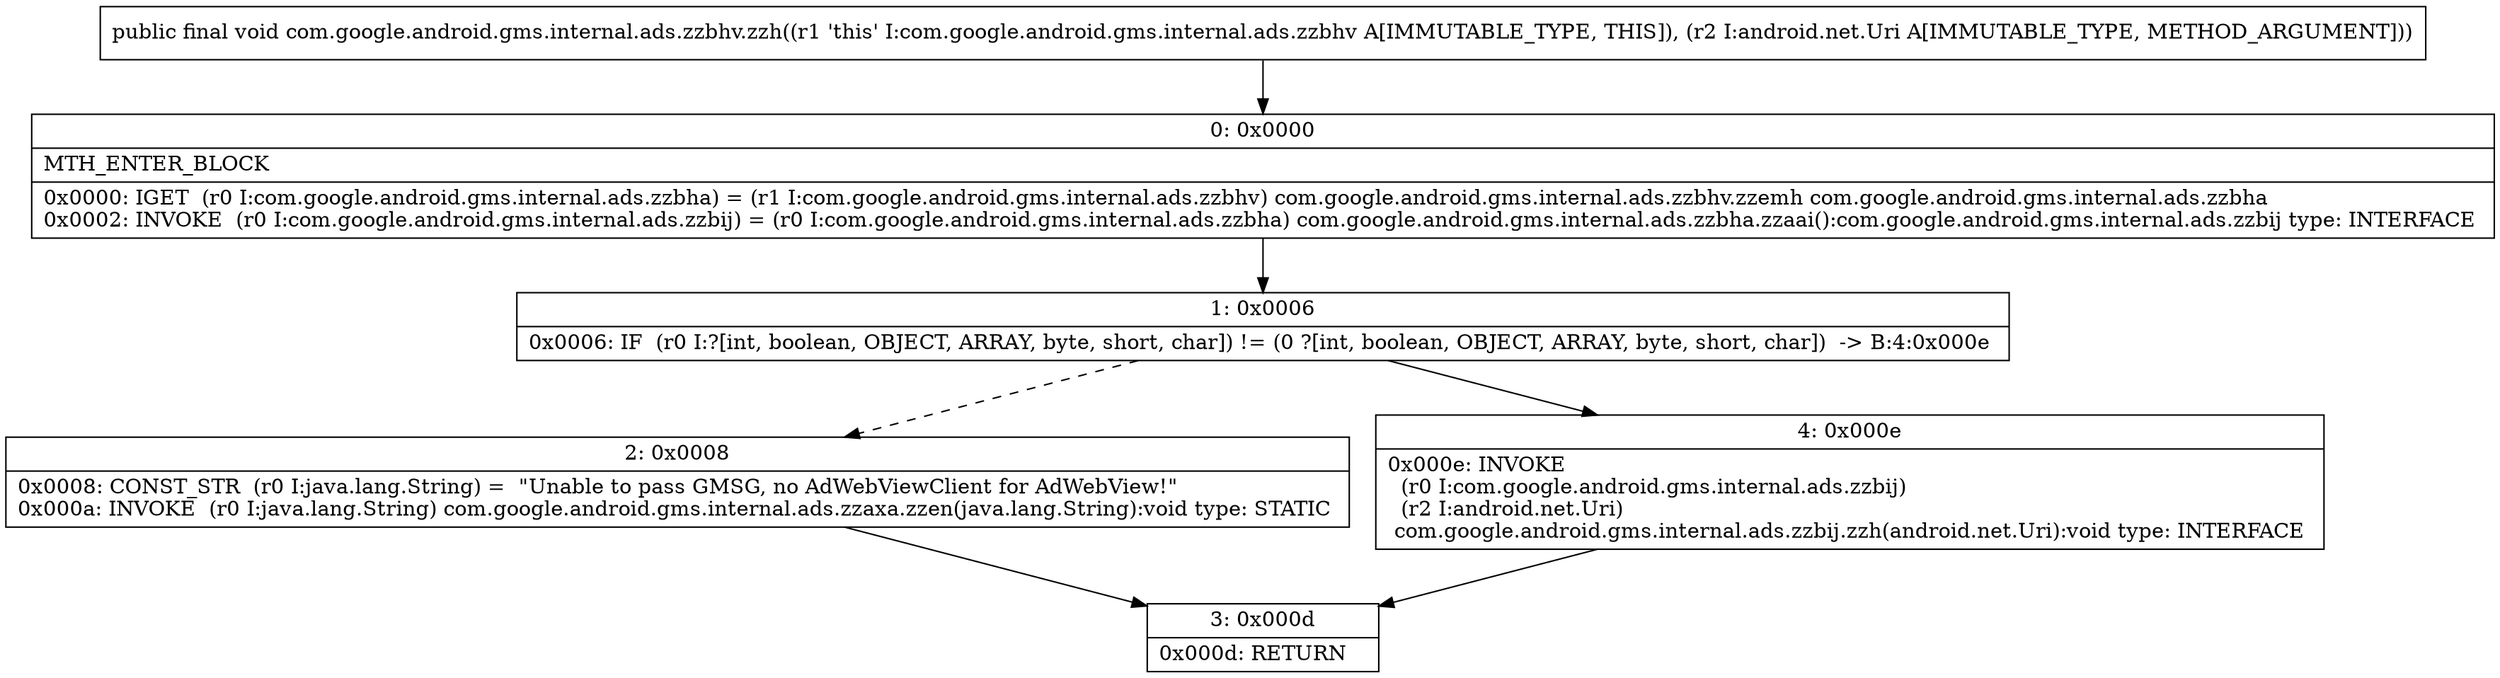 digraph "CFG forcom.google.android.gms.internal.ads.zzbhv.zzh(Landroid\/net\/Uri;)V" {
Node_0 [shape=record,label="{0\:\ 0x0000|MTH_ENTER_BLOCK\l|0x0000: IGET  (r0 I:com.google.android.gms.internal.ads.zzbha) = (r1 I:com.google.android.gms.internal.ads.zzbhv) com.google.android.gms.internal.ads.zzbhv.zzemh com.google.android.gms.internal.ads.zzbha \l0x0002: INVOKE  (r0 I:com.google.android.gms.internal.ads.zzbij) = (r0 I:com.google.android.gms.internal.ads.zzbha) com.google.android.gms.internal.ads.zzbha.zzaai():com.google.android.gms.internal.ads.zzbij type: INTERFACE \l}"];
Node_1 [shape=record,label="{1\:\ 0x0006|0x0006: IF  (r0 I:?[int, boolean, OBJECT, ARRAY, byte, short, char]) != (0 ?[int, boolean, OBJECT, ARRAY, byte, short, char])  \-\> B:4:0x000e \l}"];
Node_2 [shape=record,label="{2\:\ 0x0008|0x0008: CONST_STR  (r0 I:java.lang.String) =  \"Unable to pass GMSG, no AdWebViewClient for AdWebView!\" \l0x000a: INVOKE  (r0 I:java.lang.String) com.google.android.gms.internal.ads.zzaxa.zzen(java.lang.String):void type: STATIC \l}"];
Node_3 [shape=record,label="{3\:\ 0x000d|0x000d: RETURN   \l}"];
Node_4 [shape=record,label="{4\:\ 0x000e|0x000e: INVOKE  \l  (r0 I:com.google.android.gms.internal.ads.zzbij)\l  (r2 I:android.net.Uri)\l com.google.android.gms.internal.ads.zzbij.zzh(android.net.Uri):void type: INTERFACE \l}"];
MethodNode[shape=record,label="{public final void com.google.android.gms.internal.ads.zzbhv.zzh((r1 'this' I:com.google.android.gms.internal.ads.zzbhv A[IMMUTABLE_TYPE, THIS]), (r2 I:android.net.Uri A[IMMUTABLE_TYPE, METHOD_ARGUMENT])) }"];
MethodNode -> Node_0;
Node_0 -> Node_1;
Node_1 -> Node_2[style=dashed];
Node_1 -> Node_4;
Node_2 -> Node_3;
Node_4 -> Node_3;
}


